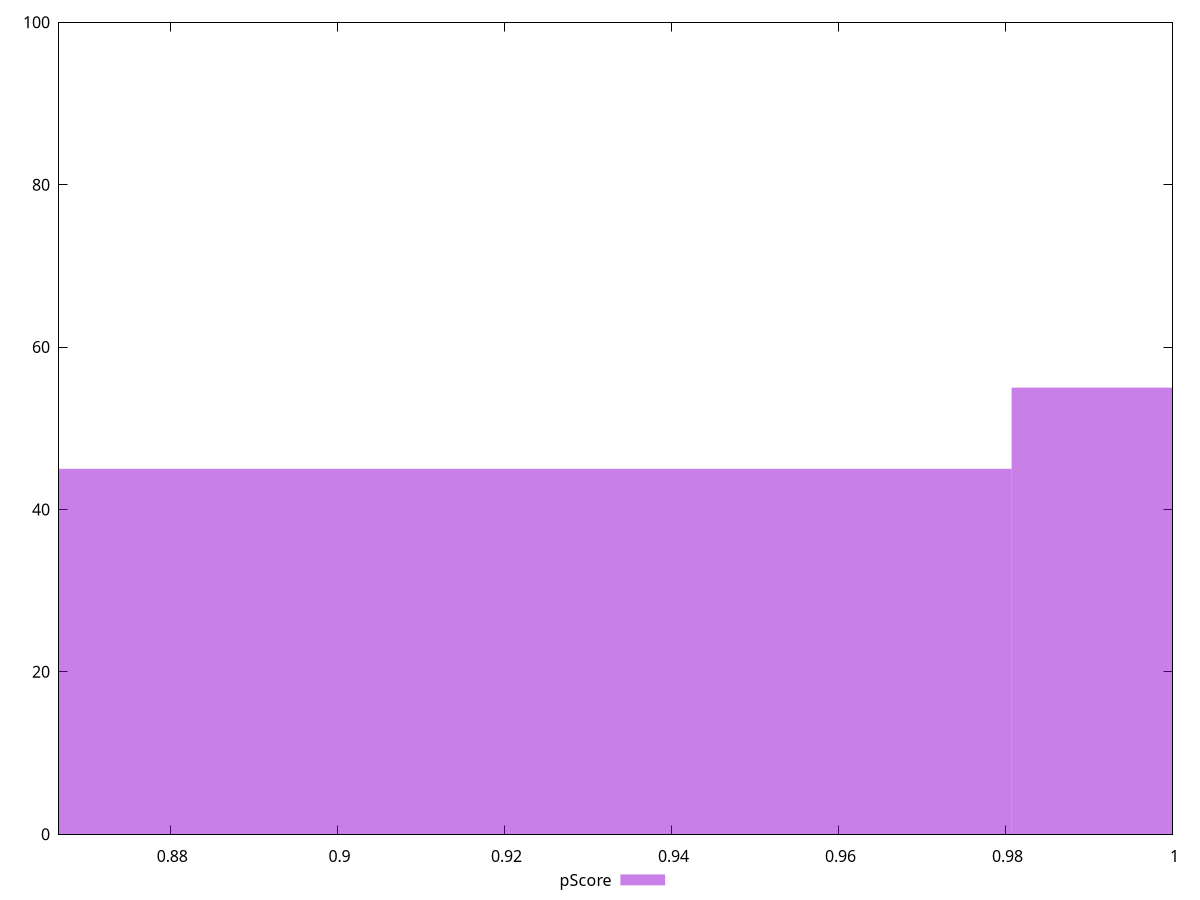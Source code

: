 reset

$pScore <<EOF
1.0561727841694586 55
0.9052909578595361 45
EOF

set key outside below
set boxwidth 0.15088182630992267
set xrange [0.8666666666666667:1]
set yrange [0:100]
set trange [0:100]
set style fill transparent solid 0.5 noborder
set terminal svg size 640, 490 enhanced background rgb 'white'
set output "report_00026_2021-02-22T21:38:55.199Z/unused-css-rules/samples/pages+cached/pScore/histogram.svg"

plot $pScore title "pScore" with boxes

reset

